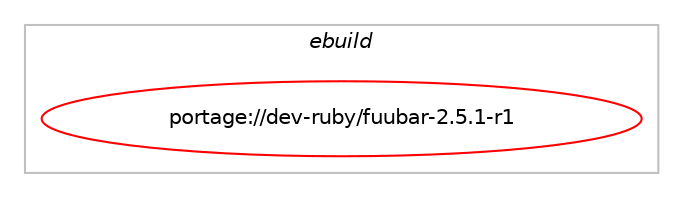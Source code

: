 digraph prolog {

# *************
# Graph options
# *************

newrank=true;
concentrate=true;
compound=true;
graph [rankdir=LR,fontname=Helvetica,fontsize=10,ranksep=1.5];#, ranksep=2.5, nodesep=0.2];
edge  [arrowhead=vee];
node  [fontname=Helvetica,fontsize=10];

# **********
# The ebuild
# **********

subgraph cluster_leftcol {
color=gray;
label=<<i>ebuild</i>>;
id [label="portage://dev-ruby/fuubar-2.5.1-r1", color=red, width=4, href="../dev-ruby/fuubar-2.5.1-r1.svg"];
}

# ****************
# The dependencies
# ****************

subgraph cluster_midcol {
color=gray;
label=<<i>dependencies</i>>;
subgraph cluster_compile {
fillcolor="#eeeeee";
style=filled;
label=<<i>compile</i>>;
# *** BEGIN UNKNOWN DEPENDENCY TYPE (TODO) ***
# id -> equal(use_conditional_group(positive,ruby_targets_ruby31,portage://dev-ruby/fuubar-2.5.1-r1,[package_dependency(portage://dev-ruby/fuubar-2.5.1-r1,install,no,dev-lang,ruby,none,[,,],[slot(3.1)],[])]))
# *** END UNKNOWN DEPENDENCY TYPE (TODO) ***

# *** BEGIN UNKNOWN DEPENDENCY TYPE (TODO) ***
# id -> equal(use_conditional_group(positive,ruby_targets_ruby31,portage://dev-ruby/fuubar-2.5.1-r1,[package_dependency(portage://dev-ruby/fuubar-2.5.1-r1,install,no,virtual,rubygems,none,[,,],[],[use(enable(ruby_targets_ruby31),negative)])]))
# *** END UNKNOWN DEPENDENCY TYPE (TODO) ***

# *** BEGIN UNKNOWN DEPENDENCY TYPE (TODO) ***
# id -> equal(use_conditional_group(positive,ruby_targets_ruby32,portage://dev-ruby/fuubar-2.5.1-r1,[package_dependency(portage://dev-ruby/fuubar-2.5.1-r1,install,no,dev-lang,ruby,none,[,,],[slot(3.2)],[])]))
# *** END UNKNOWN DEPENDENCY TYPE (TODO) ***

# *** BEGIN UNKNOWN DEPENDENCY TYPE (TODO) ***
# id -> equal(use_conditional_group(positive,ruby_targets_ruby32,portage://dev-ruby/fuubar-2.5.1-r1,[package_dependency(portage://dev-ruby/fuubar-2.5.1-r1,install,no,virtual,rubygems,none,[,,],[],[use(enable(ruby_targets_ruby32),negative)])]))
# *** END UNKNOWN DEPENDENCY TYPE (TODO) ***

# *** BEGIN UNKNOWN DEPENDENCY TYPE (TODO) ***
# id -> equal(use_conditional_group(positive,ruby_targets_ruby33,portage://dev-ruby/fuubar-2.5.1-r1,[package_dependency(portage://dev-ruby/fuubar-2.5.1-r1,install,no,dev-lang,ruby,none,[,,],[slot(3.3)],[])]))
# *** END UNKNOWN DEPENDENCY TYPE (TODO) ***

# *** BEGIN UNKNOWN DEPENDENCY TYPE (TODO) ***
# id -> equal(use_conditional_group(positive,ruby_targets_ruby33,portage://dev-ruby/fuubar-2.5.1-r1,[package_dependency(portage://dev-ruby/fuubar-2.5.1-r1,install,no,virtual,rubygems,none,[,,],[],[use(enable(ruby_targets_ruby33),negative)])]))
# *** END UNKNOWN DEPENDENCY TYPE (TODO) ***

}
subgraph cluster_compileandrun {
fillcolor="#eeeeee";
style=filled;
label=<<i>compile and run</i>>;
}
subgraph cluster_run {
fillcolor="#eeeeee";
style=filled;
label=<<i>run</i>>;
# *** BEGIN UNKNOWN DEPENDENCY TYPE (TODO) ***
# id -> equal(use_conditional_group(positive,ruby_targets_ruby31,portage://dev-ruby/fuubar-2.5.1-r1,[package_dependency(portage://dev-ruby/fuubar-2.5.1-r1,run,no,dev-lang,ruby,none,[,,],[slot(3.1)],[])]))
# *** END UNKNOWN DEPENDENCY TYPE (TODO) ***

# *** BEGIN UNKNOWN DEPENDENCY TYPE (TODO) ***
# id -> equal(use_conditional_group(positive,ruby_targets_ruby31,portage://dev-ruby/fuubar-2.5.1-r1,[package_dependency(portage://dev-ruby/fuubar-2.5.1-r1,run,no,dev-ruby,rspec,none,[,,],[slot(3)],[use(enable(ruby_targets_ruby31),negative)]),package_dependency(portage://dev-ruby/fuubar-2.5.1-r1,run,no,dev-ruby,ruby-progressbar,greaterequal,[1.4,,,1.4],[slot(0)],[use(enable(ruby_targets_ruby31),negative)])]))
# *** END UNKNOWN DEPENDENCY TYPE (TODO) ***

# *** BEGIN UNKNOWN DEPENDENCY TYPE (TODO) ***
# id -> equal(use_conditional_group(positive,ruby_targets_ruby31,portage://dev-ruby/fuubar-2.5.1-r1,[package_dependency(portage://dev-ruby/fuubar-2.5.1-r1,run,no,virtual,rubygems,none,[,,],[],[use(enable(ruby_targets_ruby31),negative)])]))
# *** END UNKNOWN DEPENDENCY TYPE (TODO) ***

# *** BEGIN UNKNOWN DEPENDENCY TYPE (TODO) ***
# id -> equal(use_conditional_group(positive,ruby_targets_ruby32,portage://dev-ruby/fuubar-2.5.1-r1,[package_dependency(portage://dev-ruby/fuubar-2.5.1-r1,run,no,dev-lang,ruby,none,[,,],[slot(3.2)],[])]))
# *** END UNKNOWN DEPENDENCY TYPE (TODO) ***

# *** BEGIN UNKNOWN DEPENDENCY TYPE (TODO) ***
# id -> equal(use_conditional_group(positive,ruby_targets_ruby32,portage://dev-ruby/fuubar-2.5.1-r1,[package_dependency(portage://dev-ruby/fuubar-2.5.1-r1,run,no,dev-ruby,rspec,none,[,,],[slot(3)],[use(enable(ruby_targets_ruby32),negative)]),package_dependency(portage://dev-ruby/fuubar-2.5.1-r1,run,no,dev-ruby,ruby-progressbar,greaterequal,[1.4,,,1.4],[slot(0)],[use(enable(ruby_targets_ruby32),negative)])]))
# *** END UNKNOWN DEPENDENCY TYPE (TODO) ***

# *** BEGIN UNKNOWN DEPENDENCY TYPE (TODO) ***
# id -> equal(use_conditional_group(positive,ruby_targets_ruby32,portage://dev-ruby/fuubar-2.5.1-r1,[package_dependency(portage://dev-ruby/fuubar-2.5.1-r1,run,no,virtual,rubygems,none,[,,],[],[use(enable(ruby_targets_ruby32),negative)])]))
# *** END UNKNOWN DEPENDENCY TYPE (TODO) ***

# *** BEGIN UNKNOWN DEPENDENCY TYPE (TODO) ***
# id -> equal(use_conditional_group(positive,ruby_targets_ruby33,portage://dev-ruby/fuubar-2.5.1-r1,[package_dependency(portage://dev-ruby/fuubar-2.5.1-r1,run,no,dev-lang,ruby,none,[,,],[slot(3.3)],[])]))
# *** END UNKNOWN DEPENDENCY TYPE (TODO) ***

# *** BEGIN UNKNOWN DEPENDENCY TYPE (TODO) ***
# id -> equal(use_conditional_group(positive,ruby_targets_ruby33,portage://dev-ruby/fuubar-2.5.1-r1,[package_dependency(portage://dev-ruby/fuubar-2.5.1-r1,run,no,dev-ruby,rspec,none,[,,],[slot(3)],[use(enable(ruby_targets_ruby33),negative)]),package_dependency(portage://dev-ruby/fuubar-2.5.1-r1,run,no,dev-ruby,ruby-progressbar,greaterequal,[1.4,,,1.4],[slot(0)],[use(enable(ruby_targets_ruby33),negative)])]))
# *** END UNKNOWN DEPENDENCY TYPE (TODO) ***

# *** BEGIN UNKNOWN DEPENDENCY TYPE (TODO) ***
# id -> equal(use_conditional_group(positive,ruby_targets_ruby33,portage://dev-ruby/fuubar-2.5.1-r1,[package_dependency(portage://dev-ruby/fuubar-2.5.1-r1,run,no,virtual,rubygems,none,[,,],[],[use(enable(ruby_targets_ruby33),negative)])]))
# *** END UNKNOWN DEPENDENCY TYPE (TODO) ***

}
}

# **************
# The candidates
# **************

subgraph cluster_choices {
rank=same;
color=gray;
label=<<i>candidates</i>>;

}

}
